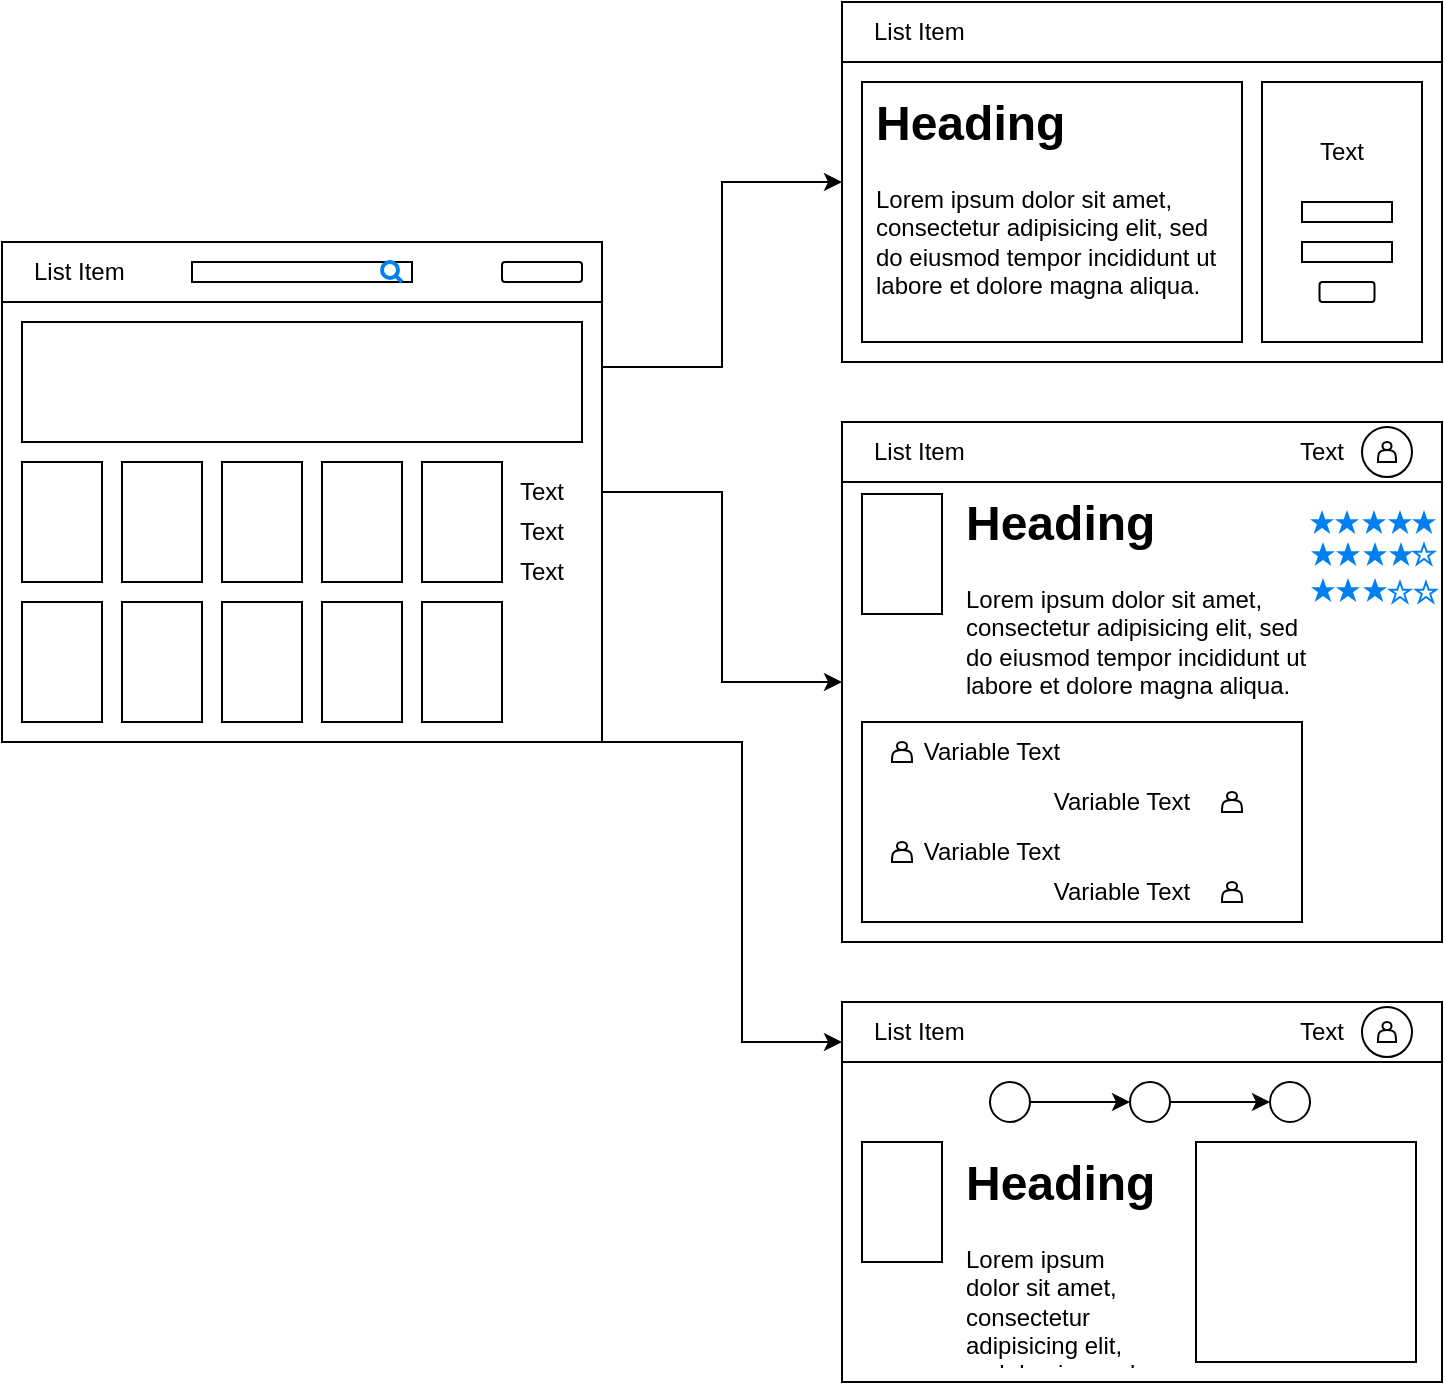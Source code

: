 <mxfile version="24.6.4" type="github">
  <diagram name="Page-1" id="5f0bae14-7c28-e335-631c-24af17079c00">
    <mxGraphModel dx="2357" dy="609" grid="1" gridSize="10" guides="1" tooltips="1" connect="1" arrows="1" fold="1" page="1" pageScale="1" pageWidth="1100" pageHeight="850" background="none" math="0" shadow="0">
      <root>
        <mxCell id="0" />
        <mxCell id="1" parent="0" />
        <mxCell id="Xi_1Q0x7FFDO1QSBS3vz-13" style="edgeStyle=orthogonalEdgeStyle;rounded=0;orthogonalLoop=1;jettySize=auto;html=1;exitX=1;exitY=0.25;exitDx=0;exitDy=0;entryX=0;entryY=0.5;entryDx=0;entryDy=0;" edge="1" parent="1" source="Xi_1Q0x7FFDO1QSBS3vz-6" target="Xi_1Q0x7FFDO1QSBS3vz-9">
          <mxGeometry relative="1" as="geometry" />
        </mxCell>
        <mxCell id="Xi_1Q0x7FFDO1QSBS3vz-14" style="edgeStyle=orthogonalEdgeStyle;rounded=0;orthogonalLoop=1;jettySize=auto;html=1;exitX=1;exitY=0.5;exitDx=0;exitDy=0;" edge="1" parent="1" source="Xi_1Q0x7FFDO1QSBS3vz-6" target="Xi_1Q0x7FFDO1QSBS3vz-10">
          <mxGeometry relative="1" as="geometry" />
        </mxCell>
        <mxCell id="Xi_1Q0x7FFDO1QSBS3vz-17" style="edgeStyle=orthogonalEdgeStyle;rounded=0;orthogonalLoop=1;jettySize=auto;html=1;exitX=0.75;exitY=1;exitDx=0;exitDy=0;" edge="1" parent="1" source="Xi_1Q0x7FFDO1QSBS3vz-6" target="Xi_1Q0x7FFDO1QSBS3vz-11">
          <mxGeometry relative="1" as="geometry">
            <mxPoint x="-480" y="350.0" as="sourcePoint" />
            <mxPoint x="-285" y="570" as="targetPoint" />
            <Array as="points">
              <mxPoint x="-320" y="400" />
              <mxPoint x="-320" y="550" />
            </Array>
          </mxGeometry>
        </mxCell>
        <mxCell id="Xi_1Q0x7FFDO1QSBS3vz-6" value="" style="rounded=0;whiteSpace=wrap;html=1;" vertex="1" parent="1">
          <mxGeometry x="-690" y="150" width="300" height="250" as="geometry" />
        </mxCell>
        <mxCell id="Xi_1Q0x7FFDO1QSBS3vz-9" value="" style="rounded=0;whiteSpace=wrap;html=1;" vertex="1" parent="1">
          <mxGeometry x="-270" y="30" width="300" height="180" as="geometry" />
        </mxCell>
        <mxCell id="Xi_1Q0x7FFDO1QSBS3vz-10" value="" style="rounded=0;whiteSpace=wrap;html=1;" vertex="1" parent="1">
          <mxGeometry x="-270" y="240" width="300" height="260" as="geometry" />
        </mxCell>
        <mxCell id="Xi_1Q0x7FFDO1QSBS3vz-11" value="" style="rounded=0;whiteSpace=wrap;html=1;" vertex="1" parent="1">
          <mxGeometry x="-270" y="530" width="300" height="190" as="geometry" />
        </mxCell>
        <mxCell id="Xi_1Q0x7FFDO1QSBS3vz-18" value="" style="rounded=0;whiteSpace=wrap;html=1;" vertex="1" parent="1">
          <mxGeometry x="-690" y="150" width="300" height="30" as="geometry" />
        </mxCell>
        <mxCell id="Xi_1Q0x7FFDO1QSBS3vz-19" value="" style="rounded=0;whiteSpace=wrap;html=1;" vertex="1" parent="1">
          <mxGeometry x="-270" y="30" width="300" height="30" as="geometry" />
        </mxCell>
        <mxCell id="Xi_1Q0x7FFDO1QSBS3vz-20" value="" style="rounded=0;whiteSpace=wrap;html=1;" vertex="1" parent="1">
          <mxGeometry x="-270" y="240" width="300" height="30" as="geometry" />
        </mxCell>
        <mxCell id="Xi_1Q0x7FFDO1QSBS3vz-21" value="" style="rounded=0;whiteSpace=wrap;html=1;" vertex="1" parent="1">
          <mxGeometry x="-270" y="530" width="300" height="30" as="geometry" />
        </mxCell>
        <mxCell id="Xi_1Q0x7FFDO1QSBS3vz-23" value="List Item" style="text;strokeColor=none;fillColor=none;align=left;verticalAlign=middle;spacingLeft=4;spacingRight=4;overflow=hidden;points=[[0,0.5],[1,0.5]];portConstraint=eastwest;rotatable=0;whiteSpace=wrap;html=1;" vertex="1" parent="1">
          <mxGeometry x="-680" y="150" width="60" height="30" as="geometry" />
        </mxCell>
        <mxCell id="Xi_1Q0x7FFDO1QSBS3vz-26" value="" style="rounded=1;whiteSpace=wrap;html=1;" vertex="1" parent="1">
          <mxGeometry x="-440" y="160" width="40" height="10" as="geometry" />
        </mxCell>
        <mxCell id="Xi_1Q0x7FFDO1QSBS3vz-29" value="" style="rounded=0;whiteSpace=wrap;html=1;" vertex="1" parent="1">
          <mxGeometry x="-595" y="160" width="110" height="10" as="geometry" />
        </mxCell>
        <mxCell id="Xi_1Q0x7FFDO1QSBS3vz-30" value="" style="html=1;verticalLabelPosition=bottom;align=center;labelBackgroundColor=#ffffff;verticalAlign=top;strokeWidth=2;strokeColor=#0080F0;shadow=0;dashed=0;shape=mxgraph.ios7.icons.looking_glass;" vertex="1" parent="1">
          <mxGeometry x="-500" y="160" width="10" height="10" as="geometry" />
        </mxCell>
        <mxCell id="Xi_1Q0x7FFDO1QSBS3vz-32" value="" style="rounded=0;whiteSpace=wrap;html=1;" vertex="1" parent="1">
          <mxGeometry x="-680" y="260" width="40" height="60" as="geometry" />
        </mxCell>
        <mxCell id="Xi_1Q0x7FFDO1QSBS3vz-33" value="" style="rounded=0;whiteSpace=wrap;html=1;" vertex="1" parent="1">
          <mxGeometry x="-630" y="260" width="40" height="60" as="geometry" />
        </mxCell>
        <mxCell id="Xi_1Q0x7FFDO1QSBS3vz-34" value="" style="rounded=0;whiteSpace=wrap;html=1;" vertex="1" parent="1">
          <mxGeometry x="-580" y="260" width="40" height="60" as="geometry" />
        </mxCell>
        <mxCell id="Xi_1Q0x7FFDO1QSBS3vz-35" value="" style="rounded=0;whiteSpace=wrap;html=1;" vertex="1" parent="1">
          <mxGeometry x="-530" y="260" width="40" height="60" as="geometry" />
        </mxCell>
        <mxCell id="Xi_1Q0x7FFDO1QSBS3vz-36" value="" style="rounded=0;whiteSpace=wrap;html=1;" vertex="1" parent="1">
          <mxGeometry x="-480" y="260" width="40" height="60" as="geometry" />
        </mxCell>
        <mxCell id="Xi_1Q0x7FFDO1QSBS3vz-37" value="" style="rounded=0;whiteSpace=wrap;html=1;" vertex="1" parent="1">
          <mxGeometry x="-680" y="330" width="40" height="60" as="geometry" />
        </mxCell>
        <mxCell id="Xi_1Q0x7FFDO1QSBS3vz-38" value="" style="rounded=0;whiteSpace=wrap;html=1;" vertex="1" parent="1">
          <mxGeometry x="-630" y="330" width="40" height="60" as="geometry" />
        </mxCell>
        <mxCell id="Xi_1Q0x7FFDO1QSBS3vz-39" value="" style="rounded=0;whiteSpace=wrap;html=1;" vertex="1" parent="1">
          <mxGeometry x="-580" y="330" width="40" height="60" as="geometry" />
        </mxCell>
        <mxCell id="Xi_1Q0x7FFDO1QSBS3vz-40" value="" style="rounded=0;whiteSpace=wrap;html=1;" vertex="1" parent="1">
          <mxGeometry x="-530" y="330" width="40" height="60" as="geometry" />
        </mxCell>
        <mxCell id="Xi_1Q0x7FFDO1QSBS3vz-41" value="" style="rounded=0;whiteSpace=wrap;html=1;" vertex="1" parent="1">
          <mxGeometry x="-480" y="330" width="40" height="60" as="geometry" />
        </mxCell>
        <mxCell id="Xi_1Q0x7FFDO1QSBS3vz-42" value="" style="rounded=0;whiteSpace=wrap;html=1;" vertex="1" parent="1">
          <mxGeometry x="-680" y="190" width="280" height="60" as="geometry" />
        </mxCell>
        <mxCell id="Xi_1Q0x7FFDO1QSBS3vz-45" value="Text" style="text;html=1;align=center;verticalAlign=middle;whiteSpace=wrap;rounded=0;" vertex="1" parent="1">
          <mxGeometry x="-450" y="260" width="60" height="30" as="geometry" />
        </mxCell>
        <mxCell id="Xi_1Q0x7FFDO1QSBS3vz-46" value="Text" style="text;html=1;align=center;verticalAlign=middle;whiteSpace=wrap;rounded=0;" vertex="1" parent="1">
          <mxGeometry x="-450" y="280" width="60" height="30" as="geometry" />
        </mxCell>
        <mxCell id="Xi_1Q0x7FFDO1QSBS3vz-47" value="Text" style="text;html=1;align=center;verticalAlign=middle;whiteSpace=wrap;rounded=0;" vertex="1" parent="1">
          <mxGeometry x="-60" y="240" width="60" height="30" as="geometry" />
        </mxCell>
        <mxCell id="Xi_1Q0x7FFDO1QSBS3vz-48" value="Text" style="text;html=1;align=center;verticalAlign=middle;whiteSpace=wrap;rounded=0;" vertex="1" parent="1">
          <mxGeometry x="-450" y="300" width="60" height="30" as="geometry" />
        </mxCell>
        <mxCell id="Xi_1Q0x7FFDO1QSBS3vz-50" value="List Item" style="text;strokeColor=none;fillColor=none;align=left;verticalAlign=middle;spacingLeft=4;spacingRight=4;overflow=hidden;points=[[0,0.5],[1,0.5]];portConstraint=eastwest;rotatable=0;whiteSpace=wrap;html=1;" vertex="1" parent="1">
          <mxGeometry x="-260" y="30" width="70" height="30" as="geometry" />
        </mxCell>
        <mxCell id="Xi_1Q0x7FFDO1QSBS3vz-54" value="" style="rounded=0;whiteSpace=wrap;html=1;" vertex="1" parent="1">
          <mxGeometry x="-60" y="70" width="80" height="130" as="geometry" />
        </mxCell>
        <mxCell id="Xi_1Q0x7FFDO1QSBS3vz-55" value="" style="rounded=0;whiteSpace=wrap;html=1;" vertex="1" parent="1">
          <mxGeometry x="-260" y="70" width="190" height="130" as="geometry" />
        </mxCell>
        <mxCell id="Xi_1Q0x7FFDO1QSBS3vz-56" value="" style="rounded=0;whiteSpace=wrap;html=1;" vertex="1" parent="1">
          <mxGeometry x="-40" y="130" width="45" height="10" as="geometry" />
        </mxCell>
        <mxCell id="Xi_1Q0x7FFDO1QSBS3vz-59" value="" style="rounded=0;whiteSpace=wrap;html=1;" vertex="1" parent="1">
          <mxGeometry x="-40" y="150" width="45" height="10" as="geometry" />
        </mxCell>
        <mxCell id="Xi_1Q0x7FFDO1QSBS3vz-61" value="" style="rounded=1;whiteSpace=wrap;html=1;" vertex="1" parent="1">
          <mxGeometry x="-31.25" y="170" width="27.5" height="10" as="geometry" />
        </mxCell>
        <mxCell id="Xi_1Q0x7FFDO1QSBS3vz-62" value="Text" style="text;html=1;align=center;verticalAlign=middle;whiteSpace=wrap;rounded=0;" vertex="1" parent="1">
          <mxGeometry x="-50" y="90" width="60" height="30" as="geometry" />
        </mxCell>
        <mxCell id="Xi_1Q0x7FFDO1QSBS3vz-63" value="" style="ellipse;whiteSpace=wrap;html=1;aspect=fixed;" vertex="1" parent="1">
          <mxGeometry x="-10" y="242.5" width="25" height="25" as="geometry" />
        </mxCell>
        <mxCell id="Xi_1Q0x7FFDO1QSBS3vz-64" value="List Item" style="text;strokeColor=none;fillColor=none;align=left;verticalAlign=middle;spacingLeft=4;spacingRight=4;overflow=hidden;points=[[0,0.5],[1,0.5]];portConstraint=eastwest;rotatable=0;whiteSpace=wrap;html=1;" vertex="1" parent="1">
          <mxGeometry x="-260" y="240" width="70" height="30" as="geometry" />
        </mxCell>
        <mxCell id="Xi_1Q0x7FFDO1QSBS3vz-65" value="" style="shape=actor;whiteSpace=wrap;html=1;" vertex="1" parent="1">
          <mxGeometry x="-2" y="250" width="9" height="10" as="geometry" />
        </mxCell>
        <mxCell id="Xi_1Q0x7FFDO1QSBS3vz-66" value="" style="rounded=0;whiteSpace=wrap;html=1;" vertex="1" parent="1">
          <mxGeometry x="-260" y="600" width="40" height="60" as="geometry" />
        </mxCell>
        <mxCell id="Xi_1Q0x7FFDO1QSBS3vz-67" value="&lt;h1 style=&quot;margin-top: 0px;&quot;&gt;Heading&lt;/h1&gt;&lt;p&gt;Lorem ipsum dolor sit amet, consectetur adipisicing elit, sed do eiusmod tempor incididunt ut labore et dolore magna aliqua.&lt;/p&gt;" style="text;html=1;whiteSpace=wrap;overflow=hidden;rounded=0;" vertex="1" parent="1">
          <mxGeometry x="-255" y="70" width="180" height="120" as="geometry" />
        </mxCell>
        <mxCell id="Xi_1Q0x7FFDO1QSBS3vz-69" value="&lt;h1 style=&quot;margin-top: 0px;&quot;&gt;Heading&lt;/h1&gt;&lt;p&gt;Lorem ipsum dolor sit amet, consectetur adipisicing elit, sed do eiusmod tempor incididunt ut labore et dolore magna aliqua.&lt;/p&gt;" style="text;html=1;whiteSpace=wrap;overflow=hidden;rounded=0;" vertex="1" parent="1">
          <mxGeometry x="-210" y="270" width="180" height="120" as="geometry" />
        </mxCell>
        <mxCell id="Xi_1Q0x7FFDO1QSBS3vz-70" value="" style="html=1;verticalLabelPosition=bottom;labelBackgroundColor=#ffffff;verticalAlign=top;shadow=0;dashed=0;strokeWidth=2;shape=mxgraph.ios7.misc.star;fillColor=#0080f0;strokeColor=none;sketch=0;" vertex="1" parent="1">
          <mxGeometry x="-36" y="284" width="12" height="12" as="geometry" />
        </mxCell>
        <mxCell id="Xi_1Q0x7FFDO1QSBS3vz-71" value="" style="html=1;verticalLabelPosition=bottom;labelBackgroundColor=#ffffff;verticalAlign=top;shadow=0;dashed=0;strokeWidth=2;shape=mxgraph.ios7.misc.star;fillColor=#0080f0;strokeColor=none;sketch=0;" vertex="1" parent="1">
          <mxGeometry x="-10" y="284" width="12" height="12" as="geometry" />
        </mxCell>
        <mxCell id="Xi_1Q0x7FFDO1QSBS3vz-72" value="" style="html=1;verticalLabelPosition=bottom;labelBackgroundColor=#ffffff;verticalAlign=top;shadow=0;dashed=0;strokeWidth=2;shape=mxgraph.ios7.misc.star;fillColor=#0080f0;strokeColor=none;sketch=0;" vertex="1" parent="1">
          <mxGeometry x="3" y="284" width="12" height="12" as="geometry" />
        </mxCell>
        <mxCell id="Xi_1Q0x7FFDO1QSBS3vz-73" value="" style="html=1;verticalLabelPosition=bottom;labelBackgroundColor=#ffffff;verticalAlign=top;shadow=0;dashed=0;strokeWidth=2;shape=mxgraph.ios7.misc.star;fillColor=#0080f0;strokeColor=none;sketch=0;" vertex="1" parent="1">
          <mxGeometry x="15" y="284" width="12" height="12" as="geometry" />
        </mxCell>
        <mxCell id="Xi_1Q0x7FFDO1QSBS3vz-74" value="" style="html=1;verticalLabelPosition=bottom;labelBackgroundColor=#ffffff;verticalAlign=top;shadow=0;dashed=0;strokeWidth=2;shape=mxgraph.ios7.misc.star;fillColor=#0080f0;strokeColor=none;sketch=0;" vertex="1" parent="1">
          <mxGeometry x="-23.5" y="284" width="12" height="12" as="geometry" />
        </mxCell>
        <mxCell id="Xi_1Q0x7FFDO1QSBS3vz-98" value="" style="html=1;verticalLabelPosition=bottom;labelBackgroundColor=#ffffff;verticalAlign=top;shadow=0;dashed=0;strokeWidth=2;shape=mxgraph.ios7.misc.star;fillColor=#0080f0;strokeColor=none;sketch=0;" vertex="1" parent="1">
          <mxGeometry x="-35.5" y="300" width="12" height="12" as="geometry" />
        </mxCell>
        <mxCell id="Xi_1Q0x7FFDO1QSBS3vz-99" value="" style="html=1;verticalLabelPosition=bottom;labelBackgroundColor=#ffffff;verticalAlign=top;shadow=0;dashed=0;strokeWidth=2;shape=mxgraph.ios7.misc.star;fillColor=#0080f0;strokeColor=none;sketch=0;" vertex="1" parent="1">
          <mxGeometry x="-9.5" y="300" width="12" height="12" as="geometry" />
        </mxCell>
        <mxCell id="Xi_1Q0x7FFDO1QSBS3vz-100" value="" style="html=1;verticalLabelPosition=bottom;labelBackgroundColor=#ffffff;verticalAlign=top;shadow=0;dashed=0;strokeWidth=2;shape=mxgraph.ios7.misc.star;fillColor=#0080f0;strokeColor=none;sketch=0;" vertex="1" parent="1">
          <mxGeometry x="3.5" y="300" width="12" height="12" as="geometry" />
        </mxCell>
        <mxCell id="Xi_1Q0x7FFDO1QSBS3vz-102" value="" style="html=1;verticalLabelPosition=bottom;labelBackgroundColor=#ffffff;verticalAlign=top;shadow=0;dashed=0;strokeWidth=2;shape=mxgraph.ios7.misc.star;fillColor=#0080f0;strokeColor=none;sketch=0;" vertex="1" parent="1">
          <mxGeometry x="-23" y="300" width="12" height="12" as="geometry" />
        </mxCell>
        <mxCell id="Xi_1Q0x7FFDO1QSBS3vz-103" value="" style="html=1;verticalLabelPosition=bottom;labelBackgroundColor=#ffffff;verticalAlign=top;shadow=0;dashed=0;strokeWidth=2;shape=mxgraph.ios7.misc.star;fillColor=#0080f0;strokeColor=none;sketch=0;" vertex="1" parent="1">
          <mxGeometry x="-35.5" y="318" width="12" height="12" as="geometry" />
        </mxCell>
        <mxCell id="Xi_1Q0x7FFDO1QSBS3vz-104" value="" style="html=1;verticalLabelPosition=bottom;labelBackgroundColor=#ffffff;verticalAlign=top;shadow=0;dashed=0;strokeWidth=2;shape=mxgraph.ios7.misc.star;fillColor=#0080f0;strokeColor=none;sketch=0;" vertex="1" parent="1">
          <mxGeometry x="-9.5" y="318" width="12" height="12" as="geometry" />
        </mxCell>
        <mxCell id="Xi_1Q0x7FFDO1QSBS3vz-107" value="" style="html=1;verticalLabelPosition=bottom;labelBackgroundColor=#ffffff;verticalAlign=top;shadow=0;dashed=0;strokeWidth=2;shape=mxgraph.ios7.misc.star;fillColor=#0080f0;strokeColor=none;sketch=0;" vertex="1" parent="1">
          <mxGeometry x="-23" y="318" width="12" height="12" as="geometry" />
        </mxCell>
        <mxCell id="Xi_1Q0x7FFDO1QSBS3vz-108" value="" style="html=1;verticalLabelPosition=bottom;align=center;labelBackgroundColor=#ffffff;verticalAlign=top;strokeWidth=1;strokeColor=#0080F0;shadow=0;dashed=0;shape=mxgraph.ios7.icons.star;" vertex="1" parent="1">
          <mxGeometry x="4" y="320" width="10" height="10" as="geometry" />
        </mxCell>
        <mxCell id="Xi_1Q0x7FFDO1QSBS3vz-114" value="" style="html=1;verticalLabelPosition=bottom;align=center;labelBackgroundColor=#ffffff;verticalAlign=top;strokeWidth=1;strokeColor=#0080F0;shadow=0;dashed=0;shape=mxgraph.ios7.icons.star;" vertex="1" parent="1">
          <mxGeometry x="16" y="301" width="10" height="10" as="geometry" />
        </mxCell>
        <mxCell id="Xi_1Q0x7FFDO1QSBS3vz-115" value="" style="html=1;verticalLabelPosition=bottom;align=center;labelBackgroundColor=#ffffff;verticalAlign=top;strokeWidth=1;strokeColor=#0080F0;shadow=0;dashed=0;shape=mxgraph.ios7.icons.star;" vertex="1" parent="1">
          <mxGeometry x="17" y="320" width="10" height="10" as="geometry" />
        </mxCell>
        <mxCell id="Xi_1Q0x7FFDO1QSBS3vz-116" value="" style="rounded=0;whiteSpace=wrap;html=1;" vertex="1" parent="1">
          <mxGeometry x="-260" y="390" width="220" height="100" as="geometry" />
        </mxCell>
        <mxCell id="Xi_1Q0x7FFDO1QSBS3vz-117" value="" style="shape=actor;whiteSpace=wrap;html=1;" vertex="1" parent="1">
          <mxGeometry x="-245" y="400" width="10" height="10" as="geometry" />
        </mxCell>
        <mxCell id="Xi_1Q0x7FFDO1QSBS3vz-118" value="" style="shape=actor;whiteSpace=wrap;html=1;" vertex="1" parent="1">
          <mxGeometry x="-80" y="425" width="10" height="10" as="geometry" />
        </mxCell>
        <mxCell id="Xi_1Q0x7FFDO1QSBS3vz-119" value="" style="shape=actor;whiteSpace=wrap;html=1;" vertex="1" parent="1">
          <mxGeometry x="-245" y="450" width="10" height="10" as="geometry" />
        </mxCell>
        <mxCell id="Xi_1Q0x7FFDO1QSBS3vz-120" value="" style="shape=actor;whiteSpace=wrap;html=1;" vertex="1" parent="1">
          <mxGeometry x="-80" y="470" width="10" height="10" as="geometry" />
        </mxCell>
        <UserObject label="%name% Text" placeholders="1" name="Variable" id="Xi_1Q0x7FFDO1QSBS3vz-123">
          <mxCell style="text;html=1;strokeColor=none;fillColor=none;align=center;verticalAlign=middle;whiteSpace=wrap;overflow=hidden;" vertex="1" parent="1">
            <mxGeometry x="-235" y="395" width="80" height="20" as="geometry" />
          </mxCell>
        </UserObject>
        <UserObject label="%name% Text" placeholders="1" name="Variable" id="Xi_1Q0x7FFDO1QSBS3vz-124">
          <mxCell style="text;html=1;strokeColor=none;fillColor=none;align=center;verticalAlign=middle;whiteSpace=wrap;overflow=hidden;" vertex="1" parent="1">
            <mxGeometry x="-170" y="420" width="80" height="20" as="geometry" />
          </mxCell>
        </UserObject>
        <UserObject label="%name% Text" placeholders="1" name="Variable" id="Xi_1Q0x7FFDO1QSBS3vz-125">
          <mxCell style="text;html=1;strokeColor=none;fillColor=none;align=center;verticalAlign=middle;whiteSpace=wrap;overflow=hidden;" vertex="1" parent="1">
            <mxGeometry x="-235" y="445" width="80" height="20" as="geometry" />
          </mxCell>
        </UserObject>
        <UserObject label="%name% Text" placeholders="1" name="Variable" id="Xi_1Q0x7FFDO1QSBS3vz-126">
          <mxCell style="text;html=1;strokeColor=none;fillColor=none;align=center;verticalAlign=middle;whiteSpace=wrap;overflow=hidden;" vertex="1" parent="1">
            <mxGeometry x="-170" y="465" width="80" height="20" as="geometry" />
          </mxCell>
        </UserObject>
        <mxCell id="Xi_1Q0x7FFDO1QSBS3vz-127" value="Text" style="text;html=1;align=center;verticalAlign=middle;whiteSpace=wrap;rounded=0;" vertex="1" parent="1">
          <mxGeometry x="-60" y="530" width="60" height="30" as="geometry" />
        </mxCell>
        <mxCell id="Xi_1Q0x7FFDO1QSBS3vz-128" value="" style="ellipse;whiteSpace=wrap;html=1;aspect=fixed;" vertex="1" parent="1">
          <mxGeometry x="-10" y="532.5" width="25" height="25" as="geometry" />
        </mxCell>
        <mxCell id="Xi_1Q0x7FFDO1QSBS3vz-129" value="List Item" style="text;strokeColor=none;fillColor=none;align=left;verticalAlign=middle;spacingLeft=4;spacingRight=4;overflow=hidden;points=[[0,0.5],[1,0.5]];portConstraint=eastwest;rotatable=0;whiteSpace=wrap;html=1;" vertex="1" parent="1">
          <mxGeometry x="-260" y="530" width="70" height="30" as="geometry" />
        </mxCell>
        <mxCell id="Xi_1Q0x7FFDO1QSBS3vz-130" value="" style="shape=actor;whiteSpace=wrap;html=1;" vertex="1" parent="1">
          <mxGeometry x="-2" y="540" width="9" height="10" as="geometry" />
        </mxCell>
        <mxCell id="Xi_1Q0x7FFDO1QSBS3vz-132" value="" style="whiteSpace=wrap;html=1;aspect=fixed;" vertex="1" parent="1">
          <mxGeometry x="-93" y="600" width="110" height="110" as="geometry" />
        </mxCell>
        <mxCell id="Xi_1Q0x7FFDO1QSBS3vz-133" value="" style="rounded=0;whiteSpace=wrap;html=1;" vertex="1" parent="1">
          <mxGeometry x="-260" y="276" width="40" height="60" as="geometry" />
        </mxCell>
        <mxCell id="Xi_1Q0x7FFDO1QSBS3vz-134" value="&lt;h1 style=&quot;margin-top: 0px;&quot;&gt;Heading&lt;/h1&gt;&lt;p&gt;Lorem ipsum dolor sit amet, consectetur adipisicing elit, sed do eiusmod tempor incididunt ut labore et dolore magna aliqua.&lt;/p&gt;" style="text;html=1;whiteSpace=wrap;overflow=hidden;rounded=0;" vertex="1" parent="1">
          <mxGeometry x="-210" y="600" width="101.25" height="110" as="geometry" />
        </mxCell>
        <mxCell id="Xi_1Q0x7FFDO1QSBS3vz-140" style="edgeStyle=orthogonalEdgeStyle;rounded=0;orthogonalLoop=1;jettySize=auto;html=1;exitX=1;exitY=0.5;exitDx=0;exitDy=0;entryX=0;entryY=0.5;entryDx=0;entryDy=0;" edge="1" parent="1" source="Xi_1Q0x7FFDO1QSBS3vz-135" target="Xi_1Q0x7FFDO1QSBS3vz-136">
          <mxGeometry relative="1" as="geometry" />
        </mxCell>
        <mxCell id="Xi_1Q0x7FFDO1QSBS3vz-135" value="" style="ellipse;whiteSpace=wrap;html=1;aspect=fixed;" vertex="1" parent="1">
          <mxGeometry x="-196" y="570" width="20" height="20" as="geometry" />
        </mxCell>
        <mxCell id="Xi_1Q0x7FFDO1QSBS3vz-141" style="edgeStyle=orthogonalEdgeStyle;rounded=0;orthogonalLoop=1;jettySize=auto;html=1;entryX=0;entryY=0.5;entryDx=0;entryDy=0;" edge="1" parent="1" source="Xi_1Q0x7FFDO1QSBS3vz-136" target="Xi_1Q0x7FFDO1QSBS3vz-137">
          <mxGeometry relative="1" as="geometry" />
        </mxCell>
        <mxCell id="Xi_1Q0x7FFDO1QSBS3vz-136" value="" style="ellipse;whiteSpace=wrap;html=1;aspect=fixed;" vertex="1" parent="1">
          <mxGeometry x="-126" y="570" width="20" height="20" as="geometry" />
        </mxCell>
        <mxCell id="Xi_1Q0x7FFDO1QSBS3vz-137" value="" style="ellipse;whiteSpace=wrap;html=1;aspect=fixed;" vertex="1" parent="1">
          <mxGeometry x="-56" y="570" width="20" height="20" as="geometry" />
        </mxCell>
      </root>
    </mxGraphModel>
  </diagram>
</mxfile>

